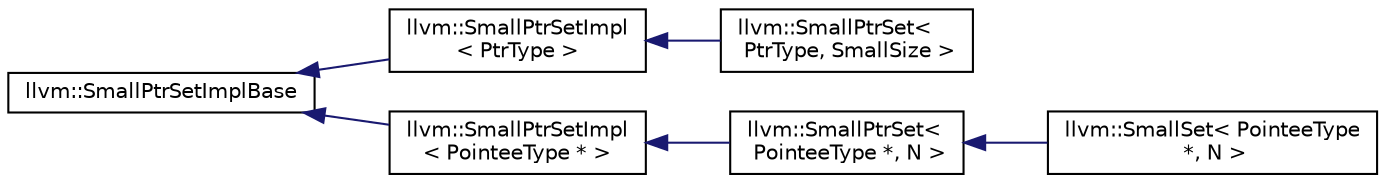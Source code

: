 digraph "Graphical Class Hierarchy"
{
  edge [fontname="Helvetica",fontsize="10",labelfontname="Helvetica",labelfontsize="10"];
  node [fontname="Helvetica",fontsize="10",shape=record];
  rankdir="LR";
  Node1 [label="llvm::SmallPtrSetImplBase",height=0.2,width=0.4,color="black", fillcolor="white", style="filled",URL="$classllvm_1_1SmallPtrSetImplBase.html",tooltip="SmallPtrSetImplBase - This is the common code shared among all the SmallPtrSet<>&#39;s, which is almost everything. "];
  Node1 -> Node2 [dir="back",color="midnightblue",fontsize="10",style="solid",fontname="Helvetica"];
  Node2 [label="llvm::SmallPtrSetImpl\l\< PtrType \>",height=0.2,width=0.4,color="black", fillcolor="white", style="filled",URL="$classllvm_1_1SmallPtrSetImpl.html",tooltip="A templated base class for SmallPtrSet which provides the typesafe interface that is common across al..."];
  Node2 -> Node3 [dir="back",color="midnightblue",fontsize="10",style="solid",fontname="Helvetica"];
  Node3 [label="llvm::SmallPtrSet\<\l PtrType, SmallSize \>",height=0.2,width=0.4,color="black", fillcolor="white", style="filled",URL="$classllvm_1_1SmallPtrSet.html",tooltip="SmallPtrSet - This class implements a set which is optimized for holding SmallSize or less elements..."];
  Node1 -> Node4 [dir="back",color="midnightblue",fontsize="10",style="solid",fontname="Helvetica"];
  Node4 [label="llvm::SmallPtrSetImpl\l\< PointeeType * \>",height=0.2,width=0.4,color="black", fillcolor="white", style="filled",URL="$classllvm_1_1SmallPtrSetImpl.html"];
  Node4 -> Node5 [dir="back",color="midnightblue",fontsize="10",style="solid",fontname="Helvetica"];
  Node5 [label="llvm::SmallPtrSet\<\l PointeeType *, N \>",height=0.2,width=0.4,color="black", fillcolor="white", style="filled",URL="$classllvm_1_1SmallPtrSet.html"];
  Node5 -> Node6 [dir="back",color="midnightblue",fontsize="10",style="solid",fontname="Helvetica"];
  Node6 [label="llvm::SmallSet\< PointeeType\l *, N \>",height=0.2,width=0.4,color="black", fillcolor="white", style="filled",URL="$classllvm_1_1SmallSet_3_01PointeeType_01_5_00_01N_01_4.html",tooltip="If this set is of pointer values, transparently switch over to using SmallPtrSet for performance..."];
}
